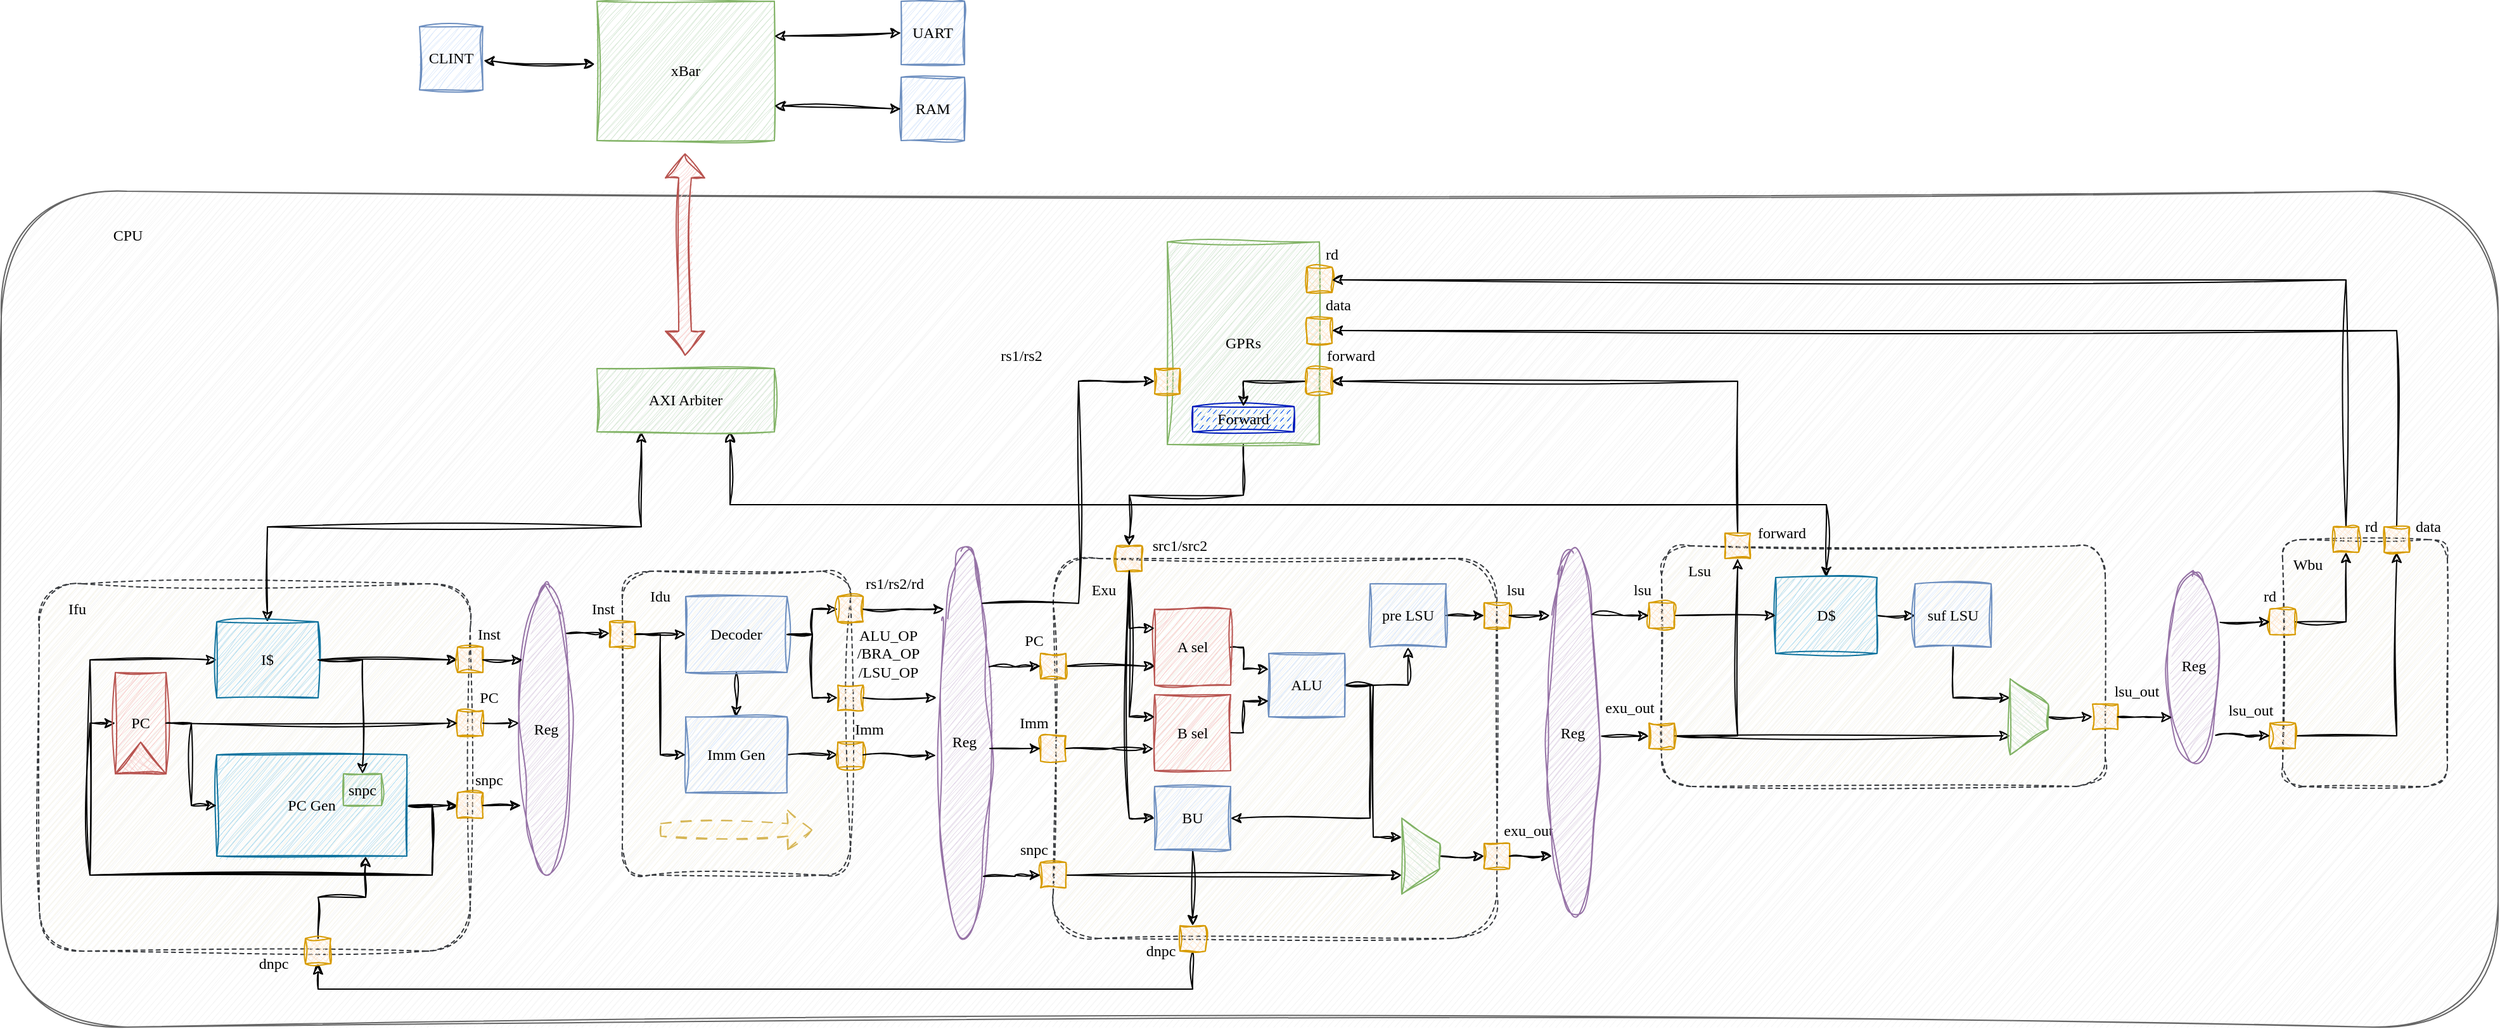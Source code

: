 <mxfile version="24.2.5" type="device">
  <diagram name="Page-1" id="rK8QbiMNKRTFdTchuybe">
    <mxGraphModel dx="1917" dy="1519" grid="1" gridSize="10" guides="1" tooltips="1" connect="1" arrows="1" fold="1" page="0" pageScale="1" pageWidth="3300" pageHeight="4681" math="0" shadow="0">
      <root>
        <mxCell id="0" />
        <mxCell id="1" parent="0" />
        <mxCell id="H6aLL0KiJfkArdERg_eH-175" value="" style="rounded=1;whiteSpace=wrap;html=1;sketch=1;hachureGap=4;jiggle=2;curveFitting=1;fillColor=#f5f5f5;fontColor=#333333;strokeColor=#666666;fontFamily=Comic Sans MS;" parent="1" vertex="1">
          <mxGeometry x="120" y="-60" width="1970" height="660" as="geometry" />
        </mxCell>
        <mxCell id="H6aLL0KiJfkArdERg_eH-71" value="" style="rounded=1;whiteSpace=wrap;html=1;sketch=1;hachureGap=4;jiggle=2;curveFitting=1;arcSize=12;fillColor=#f9f7ed;strokeColor=#36393d;dashed=1;fontFamily=Comic Sans MS;" parent="1" vertex="1">
          <mxGeometry x="950" y="230" width="350" height="300" as="geometry" />
        </mxCell>
        <mxCell id="H6aLL0KiJfkArdERg_eH-23" value="" style="rounded=1;whiteSpace=wrap;html=1;sketch=1;hachureGap=4;jiggle=2;curveFitting=1;arcSize=12;fillColor=#f9f7ed;strokeColor=#36393d;dashed=1;fontFamily=Comic Sans MS;" parent="1" vertex="1">
          <mxGeometry x="610" y="240" width="180" height="240" as="geometry" />
        </mxCell>
        <mxCell id="H6aLL0KiJfkArdERg_eH-6" value="" style="rounded=1;whiteSpace=wrap;html=1;sketch=1;hachureGap=4;jiggle=2;curveFitting=1;arcSize=12;fillColor=#f9f7ed;strokeColor=#36393d;dashed=1;fontFamily=Comic Sans MS;" parent="1" vertex="1">
          <mxGeometry x="150" y="250" width="340" height="290" as="geometry" />
        </mxCell>
        <mxCell id="H6aLL0KiJfkArdERg_eH-32" style="edgeStyle=orthogonalEdgeStyle;rounded=0;sketch=1;hachureGap=4;jiggle=2;curveFitting=1;orthogonalLoop=1;jettySize=auto;html=1;exitX=1;exitY=0.5;exitDx=0;exitDy=0;entryX=0;entryY=0.5;entryDx=0;entryDy=0;fontFamily=Comic Sans MS;" parent="1" source="H6aLL0KiJfkArdERg_eH-1" target="H6aLL0KiJfkArdERg_eH-30" edge="1">
          <mxGeometry relative="1" as="geometry" />
        </mxCell>
        <mxCell id="H6aLL0KiJfkArdERg_eH-33" style="edgeStyle=orthogonalEdgeStyle;rounded=0;sketch=1;hachureGap=4;jiggle=2;curveFitting=1;orthogonalLoop=1;jettySize=auto;html=1;exitX=1;exitY=0.5;exitDx=0;exitDy=0;entryX=0;entryY=0.5;entryDx=0;entryDy=0;fontFamily=Comic Sans MS;" parent="1" source="H6aLL0KiJfkArdERg_eH-1" target="H6aLL0KiJfkArdERg_eH-2" edge="1">
          <mxGeometry relative="1" as="geometry">
            <Array as="points">
              <mxPoint x="460" y="425" />
              <mxPoint x="460" y="480" />
              <mxPoint x="190" y="480" />
              <mxPoint x="190" y="360" />
            </Array>
          </mxGeometry>
        </mxCell>
        <mxCell id="21z7svGkfn5s8OX5ykdy-4" style="edgeStyle=orthogonalEdgeStyle;rounded=0;sketch=1;hachureGap=4;jiggle=2;curveFitting=1;orthogonalLoop=1;jettySize=auto;html=1;exitX=1;exitY=0.5;exitDx=0;exitDy=0;entryX=0;entryY=0.5;entryDx=0;entryDy=0;fontFamily=Comic Sans MS;" parent="1" source="H6aLL0KiJfkArdERg_eH-1" target="H6aLL0KiJfkArdERg_eH-5" edge="1">
          <mxGeometry relative="1" as="geometry">
            <Array as="points">
              <mxPoint x="460" y="425" />
              <mxPoint x="460" y="480" />
              <mxPoint x="190" y="480" />
              <mxPoint x="190" y="310" />
            </Array>
          </mxGeometry>
        </mxCell>
        <mxCell id="H6aLL0KiJfkArdERg_eH-1" value="PC Gen" style="rounded=0;whiteSpace=wrap;html=1;sketch=1;hachureGap=4;jiggle=2;curveFitting=1;fillColor=#b1ddf0;strokeColor=#10739e;fontFamily=Comic Sans MS;" parent="1" vertex="1">
          <mxGeometry x="290" y="385" width="150" height="80" as="geometry" />
        </mxCell>
        <mxCell id="H6aLL0KiJfkArdERg_eH-19" style="edgeStyle=orthogonalEdgeStyle;rounded=0;sketch=1;hachureGap=4;jiggle=2;curveFitting=1;orthogonalLoop=1;jettySize=auto;html=1;exitX=1;exitY=0.5;exitDx=0;exitDy=0;entryX=0;entryY=0.5;entryDx=0;entryDy=0;fontFamily=Comic Sans MS;" parent="1" source="H6aLL0KiJfkArdERg_eH-5" target="H6aLL0KiJfkArdERg_eH-14" edge="1">
          <mxGeometry relative="1" as="geometry" />
        </mxCell>
        <mxCell id="H6aLL0KiJfkArdERg_eH-177" style="edgeStyle=orthogonalEdgeStyle;rounded=0;sketch=1;hachureGap=4;jiggle=2;curveFitting=1;orthogonalLoop=1;jettySize=auto;html=1;exitX=0.5;exitY=0;exitDx=0;exitDy=0;entryX=0.25;entryY=1;entryDx=0;entryDy=0;startArrow=classic;startFill=1;fontFamily=Comic Sans MS;" parent="1" source="H6aLL0KiJfkArdERg_eH-5" target="H6aLL0KiJfkArdERg_eH-176" edge="1">
          <mxGeometry relative="1" as="geometry" />
        </mxCell>
        <mxCell id="H6aLL0KiJfkArdERg_eH-5" value="I$" style="rounded=0;whiteSpace=wrap;html=1;sketch=1;hachureGap=4;jiggle=2;curveFitting=1;fontFamily=Comic Sans MS;fillColor=#b1ddf0;strokeColor=#10739e;" parent="1" vertex="1">
          <mxGeometry x="290" y="280" width="80" height="60" as="geometry" />
        </mxCell>
        <mxCell id="H6aLL0KiJfkArdERg_eH-7" value="" style="group;fontFamily=Comic Sans MS;" parent="1" vertex="1" connectable="0">
          <mxGeometry x="210" y="320" width="40" height="80" as="geometry" />
        </mxCell>
        <mxCell id="H6aLL0KiJfkArdERg_eH-2" value="PC" style="rounded=0;whiteSpace=wrap;html=1;sketch=1;hachureGap=4;jiggle=2;curveFitting=1;fontFamily=Comic Sans MS;fillColor=#f8cecc;strokeColor=#b85450;" parent="H6aLL0KiJfkArdERg_eH-7" vertex="1">
          <mxGeometry width="40" height="80" as="geometry" />
        </mxCell>
        <mxCell id="H6aLL0KiJfkArdERg_eH-3" value="" style="triangle;whiteSpace=wrap;html=1;sketch=1;hachureGap=4;jiggle=2;curveFitting=1;rotation=-90;fillColor=#f8cecc;strokeColor=#b85450;fontFamily=Comic Sans MS;" parent="H6aLL0KiJfkArdERg_eH-7" vertex="1">
          <mxGeometry x="7.5" y="47.5" width="25" height="40" as="geometry" />
        </mxCell>
        <mxCell id="H6aLL0KiJfkArdERg_eH-12" value="Ifu" style="text;html=1;align=center;verticalAlign=middle;whiteSpace=wrap;rounded=0;fontFamily=Comic Sans MS;" parent="1" vertex="1">
          <mxGeometry x="160" y="260" width="40" height="20" as="geometry" />
        </mxCell>
        <mxCell id="H6aLL0KiJfkArdERg_eH-14" value="" style="whiteSpace=wrap;html=1;aspect=fixed;sketch=1;hachureGap=4;jiggle=2;curveFitting=1;fillColor=#ffe6cc;strokeColor=#d79b00;fillStyle=cross-hatch;fontFamily=Comic Sans MS;" parent="1" vertex="1">
          <mxGeometry x="480" y="300" width="20" height="20" as="geometry" />
        </mxCell>
        <mxCell id="H6aLL0KiJfkArdERg_eH-15" value="" style="whiteSpace=wrap;html=1;aspect=fixed;sketch=1;hachureGap=4;jiggle=2;curveFitting=1;fillColor=#ffe6cc;strokeColor=#d79b00;fillStyle=cross-hatch;fontFamily=Comic Sans MS;" parent="1" vertex="1">
          <mxGeometry x="480" y="350" width="20" height="20" as="geometry" />
        </mxCell>
        <mxCell id="H6aLL0KiJfkArdERg_eH-16" value="Inst" style="text;html=1;align=center;verticalAlign=middle;whiteSpace=wrap;rounded=0;fontFamily=Comic Sans MS;" parent="1" vertex="1">
          <mxGeometry x="490" y="280" width="30" height="20" as="geometry" />
        </mxCell>
        <mxCell id="H6aLL0KiJfkArdERg_eH-17" value="PC" style="text;html=1;align=center;verticalAlign=middle;whiteSpace=wrap;rounded=0;fontFamily=Comic Sans MS;" parent="1" vertex="1">
          <mxGeometry x="490" y="330" width="30" height="20" as="geometry" />
        </mxCell>
        <mxCell id="H6aLL0KiJfkArdERg_eH-20" value="Reg" style="ellipse;whiteSpace=wrap;html=1;sketch=1;hachureGap=4;jiggle=2;curveFitting=1;fillColor=#e1d5e7;strokeColor=#9673a6;fontFamily=Comic Sans MS;" parent="1" vertex="1">
          <mxGeometry x="530" y="250" width="40" height="230" as="geometry" />
        </mxCell>
        <mxCell id="H6aLL0KiJfkArdERg_eH-49" style="edgeStyle=orthogonalEdgeStyle;rounded=0;sketch=1;hachureGap=4;jiggle=2;curveFitting=1;orthogonalLoop=1;jettySize=auto;html=1;exitX=0.5;exitY=1;exitDx=0;exitDy=0;entryX=0.5;entryY=0;entryDx=0;entryDy=0;fontFamily=Comic Sans MS;" parent="1" source="H6aLL0KiJfkArdERg_eH-21" target="H6aLL0KiJfkArdERg_eH-22" edge="1">
          <mxGeometry relative="1" as="geometry" />
        </mxCell>
        <mxCell id="H6aLL0KiJfkArdERg_eH-62" style="edgeStyle=orthogonalEdgeStyle;rounded=0;sketch=1;hachureGap=4;jiggle=2;curveFitting=1;orthogonalLoop=1;jettySize=auto;html=1;exitX=1;exitY=0.5;exitDx=0;exitDy=0;entryX=0;entryY=0.5;entryDx=0;entryDy=0;fontFamily=Comic Sans MS;" parent="1" source="H6aLL0KiJfkArdERg_eH-21" target="H6aLL0KiJfkArdERg_eH-50" edge="1">
          <mxGeometry relative="1" as="geometry" />
        </mxCell>
        <mxCell id="H6aLL0KiJfkArdERg_eH-21" value="Decoder" style="rounded=0;whiteSpace=wrap;html=1;sketch=1;hachureGap=4;jiggle=2;curveFitting=1;fontFamily=Comic Sans MS;fillColor=#dae8fc;strokeColor=#6c8ebf;" parent="1" vertex="1">
          <mxGeometry x="660" y="260" width="80" height="60" as="geometry" />
        </mxCell>
        <mxCell id="H6aLL0KiJfkArdERg_eH-64" style="edgeStyle=orthogonalEdgeStyle;rounded=0;sketch=1;hachureGap=4;jiggle=2;curveFitting=1;orthogonalLoop=1;jettySize=auto;html=1;exitX=1;exitY=0.5;exitDx=0;exitDy=0;entryX=0;entryY=0.5;entryDx=0;entryDy=0;fontFamily=Comic Sans MS;" parent="1" source="H6aLL0KiJfkArdERg_eH-22" target="H6aLL0KiJfkArdERg_eH-56" edge="1">
          <mxGeometry relative="1" as="geometry" />
        </mxCell>
        <mxCell id="H6aLL0KiJfkArdERg_eH-22" value="Imm Gen" style="rounded=0;whiteSpace=wrap;html=1;sketch=1;hachureGap=4;jiggle=2;curveFitting=1;fontFamily=Comic Sans MS;fillColor=#dae8fc;strokeColor=#6c8ebf;" parent="1" vertex="1">
          <mxGeometry x="660" y="355" width="80" height="60" as="geometry" />
        </mxCell>
        <mxCell id="H6aLL0KiJfkArdERg_eH-26" value="snpc" style="rounded=0;whiteSpace=wrap;html=1;sketch=1;hachureGap=4;jiggle=2;curveFitting=1;fontFamily=Comic Sans MS;fillColor=#d5e8d4;strokeColor=#82b366;" parent="1" vertex="1">
          <mxGeometry x="390" y="400" width="30" height="25" as="geometry" />
        </mxCell>
        <mxCell id="H6aLL0KiJfkArdERg_eH-28" value="" style="endArrow=classic;html=1;rounded=0;sketch=1;hachureGap=4;jiggle=2;curveFitting=1;exitX=1;exitY=0.5;exitDx=0;exitDy=0;entryX=0;entryY=0.5;entryDx=0;entryDy=0;fontFamily=Comic Sans MS;" parent="1" source="H6aLL0KiJfkArdERg_eH-2" target="H6aLL0KiJfkArdERg_eH-1" edge="1">
          <mxGeometry width="50" height="50" relative="1" as="geometry">
            <mxPoint x="230" y="430" as="sourcePoint" />
            <mxPoint x="280" y="380" as="targetPoint" />
            <Array as="points">
              <mxPoint x="270" y="360" />
              <mxPoint x="270" y="425" />
            </Array>
          </mxGeometry>
        </mxCell>
        <mxCell id="H6aLL0KiJfkArdERg_eH-29" value="" style="endArrow=classic;html=1;rounded=0;sketch=1;hachureGap=4;jiggle=2;curveFitting=1;exitX=1;exitY=0.5;exitDx=0;exitDy=0;entryX=0.5;entryY=0;entryDx=0;entryDy=0;fontFamily=Comic Sans MS;" parent="1" source="H6aLL0KiJfkArdERg_eH-5" target="H6aLL0KiJfkArdERg_eH-26" edge="1">
          <mxGeometry width="50" height="50" relative="1" as="geometry">
            <mxPoint x="380" y="380" as="sourcePoint" />
            <mxPoint x="430" y="330" as="targetPoint" />
            <Array as="points">
              <mxPoint x="405" y="310" />
            </Array>
          </mxGeometry>
        </mxCell>
        <mxCell id="H6aLL0KiJfkArdERg_eH-30" value="" style="whiteSpace=wrap;html=1;aspect=fixed;sketch=1;hachureGap=4;jiggle=2;curveFitting=1;fillColor=#ffe6cc;strokeColor=#d79b00;fillStyle=cross-hatch;fontFamily=Comic Sans MS;" parent="1" vertex="1">
          <mxGeometry x="480" y="415" width="20" height="20" as="geometry" />
        </mxCell>
        <mxCell id="H6aLL0KiJfkArdERg_eH-31" value="snpc" style="text;html=1;align=center;verticalAlign=middle;whiteSpace=wrap;rounded=0;fontFamily=Comic Sans MS;" parent="1" vertex="1">
          <mxGeometry x="490" y="395" width="30" height="20" as="geometry" />
        </mxCell>
        <mxCell id="H6aLL0KiJfkArdERg_eH-47" style="edgeStyle=orthogonalEdgeStyle;rounded=0;sketch=1;hachureGap=4;jiggle=2;curveFitting=1;orthogonalLoop=1;jettySize=auto;html=1;exitX=1;exitY=0.5;exitDx=0;exitDy=0;entryX=0;entryY=0.5;entryDx=0;entryDy=0;fontFamily=Comic Sans MS;" parent="1" source="H6aLL0KiJfkArdERg_eH-38" target="H6aLL0KiJfkArdERg_eH-21" edge="1">
          <mxGeometry relative="1" as="geometry" />
        </mxCell>
        <mxCell id="H6aLL0KiJfkArdERg_eH-38" value="" style="whiteSpace=wrap;html=1;aspect=fixed;sketch=1;hachureGap=4;jiggle=2;curveFitting=1;fillColor=#ffe6cc;strokeColor=#d79b00;fillStyle=cross-hatch;fontFamily=Comic Sans MS;" parent="1" vertex="1">
          <mxGeometry x="600" y="280" width="20" height="20" as="geometry" />
        </mxCell>
        <mxCell id="H6aLL0KiJfkArdERg_eH-39" value="Inst" style="text;html=1;align=center;verticalAlign=middle;whiteSpace=wrap;rounded=0;fontFamily=Comic Sans MS;" parent="1" vertex="1">
          <mxGeometry x="580" y="260" width="30" height="20" as="geometry" />
        </mxCell>
        <mxCell id="H6aLL0KiJfkArdERg_eH-46" value="Idu" style="text;html=1;align=center;verticalAlign=middle;whiteSpace=wrap;rounded=0;fontFamily=Comic Sans MS;" parent="1" vertex="1">
          <mxGeometry x="620" y="250" width="40" height="20" as="geometry" />
        </mxCell>
        <mxCell id="H6aLL0KiJfkArdERg_eH-48" value="" style="endArrow=classic;html=1;rounded=0;sketch=1;hachureGap=4;jiggle=2;curveFitting=1;exitX=1;exitY=0.5;exitDx=0;exitDy=0;entryX=0;entryY=0.5;entryDx=0;entryDy=0;fontFamily=Comic Sans MS;" parent="1" source="H6aLL0KiJfkArdERg_eH-38" target="H6aLL0KiJfkArdERg_eH-22" edge="1">
          <mxGeometry width="50" height="50" relative="1" as="geometry">
            <mxPoint x="650" y="380" as="sourcePoint" />
            <mxPoint x="700" y="330" as="targetPoint" />
            <Array as="points">
              <mxPoint x="640" y="290" />
              <mxPoint x="640" y="385" />
            </Array>
          </mxGeometry>
        </mxCell>
        <mxCell id="H6aLL0KiJfkArdERg_eH-50" value="" style="whiteSpace=wrap;html=1;aspect=fixed;sketch=1;hachureGap=4;jiggle=2;curveFitting=1;fillColor=#ffe6cc;strokeColor=#d79b00;fillStyle=cross-hatch;fontFamily=Comic Sans MS;" parent="1" vertex="1">
          <mxGeometry x="780" y="260" width="20" height="20" as="geometry" />
        </mxCell>
        <mxCell id="H6aLL0KiJfkArdERg_eH-51" value="rs1/rs2/rd" style="text;html=1;align=center;verticalAlign=middle;whiteSpace=wrap;rounded=0;fontFamily=Comic Sans MS;" parent="1" vertex="1">
          <mxGeometry x="790" y="240" width="70" height="20" as="geometry" />
        </mxCell>
        <mxCell id="H6aLL0KiJfkArdERg_eH-52" value="" style="whiteSpace=wrap;html=1;aspect=fixed;sketch=1;hachureGap=4;jiggle=2;curveFitting=1;fillColor=#ffe6cc;strokeColor=#d79b00;fillStyle=cross-hatch;fontFamily=Comic Sans MS;" parent="1" vertex="1">
          <mxGeometry x="780" y="330" width="20" height="20" as="geometry" />
        </mxCell>
        <mxCell id="H6aLL0KiJfkArdERg_eH-53" value="ALU_OP&lt;br&gt;/BRA_OP&lt;br&gt;/LSU_OP" style="text;html=1;align=center;verticalAlign=middle;whiteSpace=wrap;rounded=0;fontFamily=Comic Sans MS;" parent="1" vertex="1">
          <mxGeometry x="790" y="280" width="60" height="50" as="geometry" />
        </mxCell>
        <mxCell id="H6aLL0KiJfkArdERg_eH-56" value="" style="whiteSpace=wrap;html=1;aspect=fixed;sketch=1;hachureGap=4;jiggle=2;curveFitting=1;fillColor=#ffe6cc;strokeColor=#d79b00;fillStyle=cross-hatch;fontFamily=Comic Sans MS;" parent="1" vertex="1">
          <mxGeometry x="780" y="375" width="20" height="20" as="geometry" />
        </mxCell>
        <mxCell id="H6aLL0KiJfkArdERg_eH-57" value="Imm" style="text;html=1;align=center;verticalAlign=middle;whiteSpace=wrap;rounded=0;fontFamily=Comic Sans MS;" parent="1" vertex="1">
          <mxGeometry x="790" y="355" width="30" height="20" as="geometry" />
        </mxCell>
        <mxCell id="H6aLL0KiJfkArdERg_eH-63" value="" style="endArrow=classic;html=1;rounded=0;sketch=1;hachureGap=4;jiggle=2;curveFitting=1;exitX=1;exitY=0.5;exitDx=0;exitDy=0;entryX=0;entryY=0.5;entryDx=0;entryDy=0;fontFamily=Comic Sans MS;" parent="1" source="H6aLL0KiJfkArdERg_eH-21" target="H6aLL0KiJfkArdERg_eH-52" edge="1">
          <mxGeometry width="50" height="50" relative="1" as="geometry">
            <mxPoint x="800" y="400" as="sourcePoint" />
            <mxPoint x="850" y="350" as="targetPoint" />
            <Array as="points">
              <mxPoint x="760" y="290" />
              <mxPoint x="760" y="340" />
            </Array>
          </mxGeometry>
        </mxCell>
        <mxCell id="H6aLL0KiJfkArdERg_eH-67" value="Reg" style="ellipse;whiteSpace=wrap;html=1;sketch=1;hachureGap=4;jiggle=2;curveFitting=1;fillColor=#e1d5e7;strokeColor=#9673a6;fontFamily=Comic Sans MS;" parent="1" vertex="1">
          <mxGeometry x="860" y="220" width="40" height="310" as="geometry" />
        </mxCell>
        <mxCell id="H6aLL0KiJfkArdERg_eH-97" style="edgeStyle=orthogonalEdgeStyle;rounded=0;sketch=1;hachureGap=4;jiggle=2;curveFitting=1;orthogonalLoop=1;jettySize=auto;html=1;exitX=0.5;exitY=1;exitDx=0;exitDy=0;entryX=0.5;entryY=0;entryDx=0;entryDy=0;fontFamily=Comic Sans MS;" parent="1" source="H6aLL0KiJfkArdERg_eH-68" target="H6aLL0KiJfkArdERg_eH-79" edge="1">
          <mxGeometry relative="1" as="geometry" />
        </mxCell>
        <mxCell id="H6aLL0KiJfkArdERg_eH-68" value="GPRs" style="rounded=0;whiteSpace=wrap;html=1;sketch=1;hachureGap=4;jiggle=2;curveFitting=1;fillColor=#d5e8d4;strokeColor=#82b366;fontFamily=Comic Sans MS;" parent="1" vertex="1">
          <mxGeometry x="1040" y="-20" width="120" height="160" as="geometry" />
        </mxCell>
        <mxCell id="H6aLL0KiJfkArdERg_eH-70" value="Forward" style="rounded=0;whiteSpace=wrap;html=1;sketch=1;hachureGap=4;jiggle=2;curveFitting=1;fillColor=#0050ef;strokeColor=#001DBC;fillStyle=dashed;fontColor=#000000;fontFamily=Comic Sans MS;" parent="1" vertex="1">
          <mxGeometry x="1060" y="110" width="80" height="20" as="geometry" />
        </mxCell>
        <mxCell id="H6aLL0KiJfkArdERg_eH-122" style="edgeStyle=orthogonalEdgeStyle;rounded=0;sketch=1;hachureGap=4;jiggle=2;curveFitting=1;orthogonalLoop=1;jettySize=auto;html=1;exitX=1;exitY=0.5;exitDx=0;exitDy=0;entryX=0;entryY=0.5;entryDx=0;entryDy=0;fontFamily=Comic Sans MS;" parent="1" source="H6aLL0KiJfkArdERg_eH-72" target="H6aLL0KiJfkArdERg_eH-120" edge="1">
          <mxGeometry relative="1" as="geometry" />
        </mxCell>
        <mxCell id="H6aLL0KiJfkArdERg_eH-72" value="pre LSU" style="rounded=0;whiteSpace=wrap;html=1;sketch=1;hachureGap=4;jiggle=2;curveFitting=1;fillColor=#dae8fc;strokeColor=#6c8ebf;fontFamily=Comic Sans MS;" parent="1" vertex="1">
          <mxGeometry x="1200" y="250" width="60" height="50" as="geometry" />
        </mxCell>
        <mxCell id="H6aLL0KiJfkArdERg_eH-99" style="edgeStyle=orthogonalEdgeStyle;rounded=0;sketch=1;hachureGap=4;jiggle=2;curveFitting=1;orthogonalLoop=1;jettySize=auto;html=1;exitX=1;exitY=0.5;exitDx=0;exitDy=0;entryX=0.5;entryY=1;entryDx=0;entryDy=0;fontFamily=Comic Sans MS;" parent="1" source="H6aLL0KiJfkArdERg_eH-73" target="H6aLL0KiJfkArdERg_eH-72" edge="1">
          <mxGeometry relative="1" as="geometry" />
        </mxCell>
        <mxCell id="H6aLL0KiJfkArdERg_eH-116" style="edgeStyle=orthogonalEdgeStyle;rounded=0;sketch=1;hachureGap=4;jiggle=2;curveFitting=1;orthogonalLoop=1;jettySize=auto;html=1;exitX=1;exitY=0.5;exitDx=0;exitDy=0;entryX=0.25;entryY=1;entryDx=0;entryDy=0;fontFamily=Comic Sans MS;" parent="1" source="H6aLL0KiJfkArdERg_eH-73" target="H6aLL0KiJfkArdERg_eH-115" edge="1">
          <mxGeometry relative="1" as="geometry" />
        </mxCell>
        <mxCell id="H6aLL0KiJfkArdERg_eH-118" style="edgeStyle=orthogonalEdgeStyle;rounded=0;sketch=1;hachureGap=4;jiggle=2;curveFitting=1;orthogonalLoop=1;jettySize=auto;html=1;exitX=1;exitY=0.5;exitDx=0;exitDy=0;entryX=1;entryY=0.5;entryDx=0;entryDy=0;fontFamily=Comic Sans MS;" parent="1" source="H6aLL0KiJfkArdERg_eH-73" target="H6aLL0KiJfkArdERg_eH-74" edge="1">
          <mxGeometry relative="1" as="geometry" />
        </mxCell>
        <mxCell id="H6aLL0KiJfkArdERg_eH-73" value="ALU" style="rounded=0;whiteSpace=wrap;html=1;sketch=1;hachureGap=4;jiggle=2;curveFitting=1;fillColor=#dae8fc;strokeColor=#6c8ebf;fontFamily=Comic Sans MS;" parent="1" vertex="1">
          <mxGeometry x="1120" y="305" width="60" height="50" as="geometry" />
        </mxCell>
        <mxCell id="H6aLL0KiJfkArdERg_eH-108" style="edgeStyle=orthogonalEdgeStyle;rounded=0;sketch=1;hachureGap=4;jiggle=2;curveFitting=1;orthogonalLoop=1;jettySize=auto;html=1;exitX=0.5;exitY=1;exitDx=0;exitDy=0;entryX=0.5;entryY=0;entryDx=0;entryDy=0;fontFamily=Comic Sans MS;" parent="1" source="H6aLL0KiJfkArdERg_eH-74" target="H6aLL0KiJfkArdERg_eH-107" edge="1">
          <mxGeometry relative="1" as="geometry" />
        </mxCell>
        <mxCell id="H6aLL0KiJfkArdERg_eH-74" value="BU" style="rounded=0;whiteSpace=wrap;html=1;sketch=1;hachureGap=4;jiggle=2;curveFitting=1;fillColor=#dae8fc;strokeColor=#6c8ebf;fontFamily=Comic Sans MS;" parent="1" vertex="1">
          <mxGeometry x="1030" y="410" width="60" height="50" as="geometry" />
        </mxCell>
        <mxCell id="H6aLL0KiJfkArdERg_eH-112" style="edgeStyle=orthogonalEdgeStyle;rounded=0;sketch=1;hachureGap=4;jiggle=2;curveFitting=1;orthogonalLoop=1;jettySize=auto;html=1;exitX=1;exitY=0.5;exitDx=0;exitDy=0;entryX=0;entryY=0.25;entryDx=0;entryDy=0;fontFamily=Comic Sans MS;" parent="1" source="H6aLL0KiJfkArdERg_eH-75" target="H6aLL0KiJfkArdERg_eH-73" edge="1">
          <mxGeometry relative="1" as="geometry">
            <Array as="points">
              <mxPoint x="1100" y="300" />
              <mxPoint x="1100" y="317" />
            </Array>
          </mxGeometry>
        </mxCell>
        <mxCell id="H6aLL0KiJfkArdERg_eH-75" value="A sel" style="rounded=0;whiteSpace=wrap;html=1;sketch=1;hachureGap=4;jiggle=2;curveFitting=1;fillColor=#f8cecc;strokeColor=#b85450;fontFamily=Comic Sans MS;" parent="1" vertex="1">
          <mxGeometry x="1030" y="270" width="60" height="60" as="geometry" />
        </mxCell>
        <mxCell id="H6aLL0KiJfkArdERg_eH-114" style="edgeStyle=orthogonalEdgeStyle;rounded=0;sketch=1;hachureGap=4;jiggle=2;curveFitting=1;orthogonalLoop=1;jettySize=auto;html=1;exitX=1;exitY=0.5;exitDx=0;exitDy=0;entryX=0;entryY=0.75;entryDx=0;entryDy=0;fontFamily=Comic Sans MS;" parent="1" source="H6aLL0KiJfkArdERg_eH-76" target="H6aLL0KiJfkArdERg_eH-73" edge="1">
          <mxGeometry relative="1" as="geometry">
            <Array as="points">
              <mxPoint x="1100" y="367" />
              <mxPoint x="1100" y="343" />
            </Array>
          </mxGeometry>
        </mxCell>
        <mxCell id="H6aLL0KiJfkArdERg_eH-76" value="B sel" style="rounded=0;whiteSpace=wrap;html=1;sketch=1;hachureGap=4;jiggle=2;curveFitting=1;fillColor=#f8cecc;strokeColor=#b85450;fontFamily=Comic Sans MS;" parent="1" vertex="1">
          <mxGeometry x="1030" y="337.5" width="60" height="60" as="geometry" />
        </mxCell>
        <mxCell id="H6aLL0KiJfkArdERg_eH-100" style="edgeStyle=orthogonalEdgeStyle;rounded=0;sketch=1;hachureGap=4;jiggle=2;curveFitting=1;orthogonalLoop=1;jettySize=auto;html=1;exitX=0.5;exitY=1;exitDx=0;exitDy=0;entryX=0;entryY=0.25;entryDx=0;entryDy=0;fontFamily=Comic Sans MS;" parent="1" source="H6aLL0KiJfkArdERg_eH-79" target="H6aLL0KiJfkArdERg_eH-75" edge="1">
          <mxGeometry relative="1" as="geometry" />
        </mxCell>
        <mxCell id="H6aLL0KiJfkArdERg_eH-79" value="" style="whiteSpace=wrap;html=1;aspect=fixed;sketch=1;hachureGap=4;jiggle=2;curveFitting=1;fillColor=#ffe6cc;strokeColor=#d79b00;fillStyle=cross-hatch;fontFamily=Comic Sans MS;" parent="1" vertex="1">
          <mxGeometry x="1000" y="220" width="20" height="20" as="geometry" />
        </mxCell>
        <mxCell id="H6aLL0KiJfkArdERg_eH-202" style="edgeStyle=orthogonalEdgeStyle;rounded=0;sketch=1;hachureGap=4;jiggle=2;curveFitting=1;orthogonalLoop=1;jettySize=auto;html=1;exitX=1;exitY=0;exitDx=0;exitDy=0;entryX=0;entryY=0.5;entryDx=0;entryDy=0;fontFamily=Comic Sans MS;" parent="1" source="H6aLL0KiJfkArdERg_eH-67" target="H6aLL0KiJfkArdERg_eH-81" edge="1">
          <mxGeometry relative="1" as="geometry">
            <Array as="points">
              <mxPoint x="970" y="265" />
            </Array>
          </mxGeometry>
        </mxCell>
        <mxCell id="H6aLL0KiJfkArdERg_eH-81" value="" style="whiteSpace=wrap;html=1;aspect=fixed;sketch=1;hachureGap=4;jiggle=2;curveFitting=1;fillColor=#ffe6cc;strokeColor=#d79b00;fillStyle=cross-hatch;fontFamily=Comic Sans MS;" parent="1" vertex="1">
          <mxGeometry x="1030" y="80" width="20" height="20" as="geometry" />
        </mxCell>
        <mxCell id="H6aLL0KiJfkArdERg_eH-82" value="rs1/rs2" style="text;html=1;align=center;verticalAlign=middle;whiteSpace=wrap;rounded=0;fontFamily=Comic Sans MS;" parent="1" vertex="1">
          <mxGeometry x="900" y="60" width="50" height="20" as="geometry" />
        </mxCell>
        <mxCell id="H6aLL0KiJfkArdERg_eH-102" style="edgeStyle=orthogonalEdgeStyle;rounded=0;sketch=1;hachureGap=4;jiggle=2;curveFitting=1;orthogonalLoop=1;jettySize=auto;html=1;exitX=1;exitY=0.5;exitDx=0;exitDy=0;entryX=0;entryY=0.75;entryDx=0;entryDy=0;fontFamily=Comic Sans MS;" parent="1" source="H6aLL0KiJfkArdERg_eH-83" target="H6aLL0KiJfkArdERg_eH-75" edge="1">
          <mxGeometry relative="1" as="geometry" />
        </mxCell>
        <mxCell id="H6aLL0KiJfkArdERg_eH-83" value="" style="whiteSpace=wrap;html=1;aspect=fixed;sketch=1;hachureGap=4;jiggle=2;curveFitting=1;fillColor=#ffe6cc;strokeColor=#d79b00;fillStyle=cross-hatch;fontFamily=Comic Sans MS;" parent="1" vertex="1">
          <mxGeometry x="940" y="305" width="20" height="20" as="geometry" />
        </mxCell>
        <mxCell id="H6aLL0KiJfkArdERg_eH-84" value="" style="whiteSpace=wrap;html=1;aspect=fixed;sketch=1;hachureGap=4;jiggle=2;curveFitting=1;fillColor=#ffe6cc;strokeColor=#d79b00;fillStyle=cross-hatch;fontFamily=Comic Sans MS;" parent="1" vertex="1">
          <mxGeometry x="940" y="370" width="20" height="20" as="geometry" />
        </mxCell>
        <mxCell id="H6aLL0KiJfkArdERg_eH-86" value="src1/src2" style="text;html=1;align=center;verticalAlign=middle;whiteSpace=wrap;rounded=0;fontFamily=Comic Sans MS;" parent="1" vertex="1">
          <mxGeometry x="1020" y="210" width="60" height="20" as="geometry" />
        </mxCell>
        <mxCell id="H6aLL0KiJfkArdERg_eH-87" value="PC" style="text;html=1;align=center;verticalAlign=middle;whiteSpace=wrap;rounded=0;fontFamily=Comic Sans MS;" parent="1" vertex="1">
          <mxGeometry x="920" y="285" width="30" height="20" as="geometry" />
        </mxCell>
        <mxCell id="H6aLL0KiJfkArdERg_eH-88" value="Imm" style="text;html=1;align=center;verticalAlign=middle;whiteSpace=wrap;rounded=0;fontFamily=Comic Sans MS;" parent="1" vertex="1">
          <mxGeometry x="920" y="350" width="30" height="20" as="geometry" />
        </mxCell>
        <mxCell id="H6aLL0KiJfkArdERg_eH-90" value="" style="whiteSpace=wrap;html=1;aspect=fixed;sketch=1;hachureGap=4;jiggle=2;curveFitting=1;fillColor=#ffe6cc;strokeColor=#d79b00;fillStyle=cross-hatch;fontFamily=Comic Sans MS;" parent="1" vertex="1">
          <mxGeometry x="1150" width="20" height="20" as="geometry" />
        </mxCell>
        <mxCell id="H6aLL0KiJfkArdERg_eH-91" value="rd" style="text;html=1;align=center;verticalAlign=middle;whiteSpace=wrap;rounded=0;fontFamily=Comic Sans MS;" parent="1" vertex="1">
          <mxGeometry x="1160" y="-20" width="20" height="20" as="geometry" />
        </mxCell>
        <mxCell id="H6aLL0KiJfkArdERg_eH-92" value="" style="whiteSpace=wrap;html=1;aspect=fixed;sketch=1;hachureGap=4;jiggle=2;curveFitting=1;fillColor=#ffe6cc;strokeColor=#d79b00;fillStyle=cross-hatch;fontFamily=Comic Sans MS;" parent="1" vertex="1">
          <mxGeometry x="1150" y="40" width="20" height="20" as="geometry" />
        </mxCell>
        <mxCell id="H6aLL0KiJfkArdERg_eH-93" value="data" style="text;html=1;align=center;verticalAlign=middle;whiteSpace=wrap;rounded=0;fontFamily=Comic Sans MS;" parent="1" vertex="1">
          <mxGeometry x="1160" y="20" width="30" height="20" as="geometry" />
        </mxCell>
        <mxCell id="H6aLL0KiJfkArdERg_eH-96" style="edgeStyle=orthogonalEdgeStyle;rounded=0;sketch=1;hachureGap=4;jiggle=2;curveFitting=1;orthogonalLoop=1;jettySize=auto;html=1;exitX=0;exitY=0.5;exitDx=0;exitDy=0;entryX=0.5;entryY=0;entryDx=0;entryDy=0;fontFamily=Comic Sans MS;" parent="1" source="H6aLL0KiJfkArdERg_eH-94" target="H6aLL0KiJfkArdERg_eH-70" edge="1">
          <mxGeometry relative="1" as="geometry" />
        </mxCell>
        <mxCell id="H6aLL0KiJfkArdERg_eH-94" value="" style="whiteSpace=wrap;html=1;aspect=fixed;sketch=1;hachureGap=4;jiggle=2;curveFitting=1;fillColor=#ffe6cc;strokeColor=#d79b00;fillStyle=cross-hatch;fontFamily=Comic Sans MS;" parent="1" vertex="1">
          <mxGeometry x="1150" y="80" width="20" height="20" as="geometry" />
        </mxCell>
        <mxCell id="H6aLL0KiJfkArdERg_eH-95" value="forward" style="text;html=1;align=center;verticalAlign=middle;whiteSpace=wrap;rounded=0;fontFamily=Comic Sans MS;" parent="1" vertex="1">
          <mxGeometry x="1160" y="60" width="50" height="20" as="geometry" />
        </mxCell>
        <mxCell id="H6aLL0KiJfkArdERg_eH-98" value="" style="shape=flexArrow;endArrow=classic;html=1;rounded=0;sketch=1;hachureGap=4;jiggle=2;curveFitting=1;dashed=1;dashPattern=8 8;fillColor=#fff2cc;strokeColor=#d6b656;fontFamily=Comic Sans MS;" parent="1" edge="1">
          <mxGeometry width="50" height="50" relative="1" as="geometry">
            <mxPoint x="640" y="444.31" as="sourcePoint" />
            <mxPoint x="760" y="444.31" as="targetPoint" />
          </mxGeometry>
        </mxCell>
        <mxCell id="H6aLL0KiJfkArdERg_eH-101" value="" style="endArrow=classic;html=1;rounded=0;sketch=1;hachureGap=4;jiggle=2;curveFitting=1;exitX=0.5;exitY=1;exitDx=0;exitDy=0;entryX=0;entryY=0.292;entryDx=0;entryDy=0;entryPerimeter=0;fontFamily=Comic Sans MS;" parent="1" source="H6aLL0KiJfkArdERg_eH-79" target="H6aLL0KiJfkArdERg_eH-76" edge="1">
          <mxGeometry width="50" height="50" relative="1" as="geometry">
            <mxPoint x="910" y="520" as="sourcePoint" />
            <mxPoint x="960" y="470" as="targetPoint" />
            <Array as="points">
              <mxPoint x="1010" y="355" />
            </Array>
          </mxGeometry>
        </mxCell>
        <mxCell id="H6aLL0KiJfkArdERg_eH-105" style="edgeStyle=orthogonalEdgeStyle;rounded=0;sketch=1;hachureGap=4;jiggle=2;curveFitting=1;orthogonalLoop=1;jettySize=auto;html=1;exitX=1;exitY=0.5;exitDx=0;exitDy=0;entryX=-0.013;entryY=0.71;entryDx=0;entryDy=0;entryPerimeter=0;fontFamily=Comic Sans MS;" parent="1" source="H6aLL0KiJfkArdERg_eH-84" target="H6aLL0KiJfkArdERg_eH-76" edge="1">
          <mxGeometry relative="1" as="geometry" />
        </mxCell>
        <mxCell id="H6aLL0KiJfkArdERg_eH-106" value="" style="endArrow=classic;html=1;rounded=0;sketch=1;hachureGap=4;jiggle=2;curveFitting=1;exitX=0.5;exitY=1;exitDx=0;exitDy=0;entryX=0;entryY=0.5;entryDx=0;entryDy=0;fontFamily=Comic Sans MS;" parent="1" source="H6aLL0KiJfkArdERg_eH-79" target="H6aLL0KiJfkArdERg_eH-74" edge="1">
          <mxGeometry width="50" height="50" relative="1" as="geometry">
            <mxPoint x="1050" y="310" as="sourcePoint" />
            <mxPoint x="1100" y="260" as="targetPoint" />
            <Array as="points">
              <mxPoint x="1010" y="435" />
            </Array>
          </mxGeometry>
        </mxCell>
        <mxCell id="H6aLL0KiJfkArdERg_eH-174" style="edgeStyle=orthogonalEdgeStyle;rounded=0;sketch=1;hachureGap=4;jiggle=2;curveFitting=1;orthogonalLoop=1;jettySize=auto;html=1;exitX=0.5;exitY=1;exitDx=0;exitDy=0;entryX=0.5;entryY=1;entryDx=0;entryDy=0;fontFamily=Comic Sans MS;" parent="1" source="H6aLL0KiJfkArdERg_eH-107" target="H6aLL0KiJfkArdERg_eH-171" edge="1">
          <mxGeometry relative="1" as="geometry" />
        </mxCell>
        <mxCell id="H6aLL0KiJfkArdERg_eH-107" value="" style="whiteSpace=wrap;html=1;aspect=fixed;sketch=1;hachureGap=4;jiggle=2;curveFitting=1;fillColor=#ffe6cc;strokeColor=#d79b00;fillStyle=cross-hatch;fontFamily=Comic Sans MS;" parent="1" vertex="1">
          <mxGeometry x="1050" y="520" width="20" height="20" as="geometry" />
        </mxCell>
        <mxCell id="H6aLL0KiJfkArdERg_eH-109" value="dnpc" style="text;html=1;align=center;verticalAlign=middle;whiteSpace=wrap;rounded=0;fontFamily=Comic Sans MS;" parent="1" vertex="1">
          <mxGeometry x="1020" y="530" width="30" height="20" as="geometry" />
        </mxCell>
        <mxCell id="H6aLL0KiJfkArdERg_eH-117" style="edgeStyle=orthogonalEdgeStyle;rounded=0;sketch=1;hachureGap=4;jiggle=2;curveFitting=1;orthogonalLoop=1;jettySize=auto;html=1;exitX=1;exitY=0.5;exitDx=0;exitDy=0;entryX=0.75;entryY=1;entryDx=0;entryDy=0;fontFamily=Comic Sans MS;" parent="1" source="H6aLL0KiJfkArdERg_eH-110" target="H6aLL0KiJfkArdERg_eH-115" edge="1">
          <mxGeometry relative="1" as="geometry" />
        </mxCell>
        <mxCell id="H6aLL0KiJfkArdERg_eH-110" value="" style="whiteSpace=wrap;html=1;aspect=fixed;sketch=1;hachureGap=4;jiggle=2;curveFitting=1;fillColor=#ffe6cc;strokeColor=#d79b00;fillStyle=cross-hatch;fontFamily=Comic Sans MS;" parent="1" vertex="1">
          <mxGeometry x="940" y="470" width="20" height="20" as="geometry" />
        </mxCell>
        <mxCell id="H6aLL0KiJfkArdERg_eH-111" value="snpc" style="text;html=1;align=center;verticalAlign=middle;whiteSpace=wrap;rounded=0;fontFamily=Comic Sans MS;" parent="1" vertex="1">
          <mxGeometry x="920" y="450" width="30" height="20" as="geometry" />
        </mxCell>
        <mxCell id="H6aLL0KiJfkArdERg_eH-125" style="edgeStyle=orthogonalEdgeStyle;rounded=0;sketch=1;hachureGap=4;jiggle=2;curveFitting=1;orthogonalLoop=1;jettySize=auto;html=1;exitX=0.5;exitY=0;exitDx=0;exitDy=0;entryX=0;entryY=0.5;entryDx=0;entryDy=0;fontFamily=Comic Sans MS;" parent="1" source="H6aLL0KiJfkArdERg_eH-115" target="H6aLL0KiJfkArdERg_eH-123" edge="1">
          <mxGeometry relative="1" as="geometry" />
        </mxCell>
        <mxCell id="H6aLL0KiJfkArdERg_eH-115" value="" style="shape=trapezoid;perimeter=trapezoidPerimeter;whiteSpace=wrap;html=1;fixedSize=1;sketch=1;hachureGap=4;jiggle=2;curveFitting=1;rotation=90;fillColor=#d5e8d4;strokeColor=#82b366;fontFamily=Comic Sans MS;" parent="1" vertex="1">
          <mxGeometry x="1210" y="450" width="60" height="30" as="geometry" />
        </mxCell>
        <mxCell id="H6aLL0KiJfkArdERg_eH-119" value="Exu" style="text;html=1;align=center;verticalAlign=middle;whiteSpace=wrap;rounded=0;fontFamily=Comic Sans MS;" parent="1" vertex="1">
          <mxGeometry x="970" y="245" width="40" height="20" as="geometry" />
        </mxCell>
        <mxCell id="H6aLL0KiJfkArdERg_eH-120" value="" style="whiteSpace=wrap;html=1;aspect=fixed;sketch=1;hachureGap=4;jiggle=2;curveFitting=1;fillColor=#ffe6cc;strokeColor=#d79b00;fillStyle=cross-hatch;fontFamily=Comic Sans MS;" parent="1" vertex="1">
          <mxGeometry x="1290" y="265" width="20" height="20" as="geometry" />
        </mxCell>
        <mxCell id="H6aLL0KiJfkArdERg_eH-121" value="lsu" style="text;html=1;align=center;verticalAlign=middle;whiteSpace=wrap;rounded=0;fontFamily=Comic Sans MS;" parent="1" vertex="1">
          <mxGeometry x="1300" y="245" width="30" height="20" as="geometry" />
        </mxCell>
        <mxCell id="H6aLL0KiJfkArdERg_eH-123" value="" style="whiteSpace=wrap;html=1;aspect=fixed;sketch=1;hachureGap=4;jiggle=2;curveFitting=1;fillColor=#ffe6cc;strokeColor=#d79b00;fillStyle=cross-hatch;fontFamily=Comic Sans MS;" parent="1" vertex="1">
          <mxGeometry x="1290" y="455" width="20" height="20" as="geometry" />
        </mxCell>
        <mxCell id="H6aLL0KiJfkArdERg_eH-124" value="exu_out" style="text;html=1;align=center;verticalAlign=middle;whiteSpace=wrap;rounded=0;fontFamily=Comic Sans MS;" parent="1" vertex="1">
          <mxGeometry x="1300" y="435" width="50" height="20" as="geometry" />
        </mxCell>
        <mxCell id="H6aLL0KiJfkArdERg_eH-126" value="Reg" style="ellipse;whiteSpace=wrap;html=1;sketch=1;hachureGap=4;jiggle=2;curveFitting=1;fillColor=#e1d5e7;strokeColor=#9673a6;fontFamily=Comic Sans MS;" parent="1" vertex="1">
          <mxGeometry x="1340" y="222.5" width="40" height="290" as="geometry" />
        </mxCell>
        <mxCell id="H6aLL0KiJfkArdERg_eH-127" value="" style="rounded=1;whiteSpace=wrap;html=1;sketch=1;hachureGap=4;jiggle=2;curveFitting=1;arcSize=12;fillColor=#f9f7ed;strokeColor=#36393d;dashed=1;fontFamily=Comic Sans MS;" parent="1" vertex="1">
          <mxGeometry x="1430" y="220" width="350" height="190" as="geometry" />
        </mxCell>
        <mxCell id="H6aLL0KiJfkArdERg_eH-140" style="edgeStyle=orthogonalEdgeStyle;rounded=0;sketch=1;hachureGap=4;jiggle=2;curveFitting=1;orthogonalLoop=1;jettySize=auto;html=1;exitX=1;exitY=0.5;exitDx=0;exitDy=0;entryX=0;entryY=0.5;entryDx=0;entryDy=0;fontFamily=Comic Sans MS;" parent="1" source="H6aLL0KiJfkArdERg_eH-128" target="H6aLL0KiJfkArdERg_eH-135" edge="1">
          <mxGeometry relative="1" as="geometry" />
        </mxCell>
        <mxCell id="H6aLL0KiJfkArdERg_eH-178" style="edgeStyle=orthogonalEdgeStyle;rounded=0;sketch=1;hachureGap=4;jiggle=2;curveFitting=1;orthogonalLoop=1;jettySize=auto;html=1;exitX=0.5;exitY=0;exitDx=0;exitDy=0;entryX=0.75;entryY=1;entryDx=0;entryDy=0;startArrow=classic;startFill=1;fontFamily=Comic Sans MS;" parent="1" source="H6aLL0KiJfkArdERg_eH-128" target="H6aLL0KiJfkArdERg_eH-176" edge="1">
          <mxGeometry relative="1" as="geometry" />
        </mxCell>
        <mxCell id="H6aLL0KiJfkArdERg_eH-128" value="D$" style="rounded=0;whiteSpace=wrap;html=1;sketch=1;hachureGap=4;jiggle=2;curveFitting=1;fontFamily=Comic Sans MS;fillColor=#b1ddf0;strokeColor=#10739e;" parent="1" vertex="1">
          <mxGeometry x="1520" y="245" width="80" height="60" as="geometry" />
        </mxCell>
        <mxCell id="H6aLL0KiJfkArdERg_eH-131" style="edgeStyle=orthogonalEdgeStyle;rounded=0;sketch=1;hachureGap=4;jiggle=2;curveFitting=1;orthogonalLoop=1;jettySize=auto;html=1;exitX=1;exitY=0.5;exitDx=0;exitDy=0;entryX=0;entryY=0.5;entryDx=0;entryDy=0;fontFamily=Comic Sans MS;" parent="1" source="H6aLL0KiJfkArdERg_eH-129" target="H6aLL0KiJfkArdERg_eH-128" edge="1">
          <mxGeometry relative="1" as="geometry" />
        </mxCell>
        <mxCell id="H6aLL0KiJfkArdERg_eH-129" value="" style="whiteSpace=wrap;html=1;aspect=fixed;sketch=1;hachureGap=4;jiggle=2;curveFitting=1;fillColor=#ffe6cc;strokeColor=#d79b00;fillStyle=cross-hatch;fontFamily=Comic Sans MS;" parent="1" vertex="1">
          <mxGeometry x="1420" y="265" width="20" height="20" as="geometry" />
        </mxCell>
        <mxCell id="H6aLL0KiJfkArdERg_eH-132" value="lsu" style="text;html=1;align=center;verticalAlign=middle;whiteSpace=wrap;rounded=0;fontFamily=Comic Sans MS;" parent="1" vertex="1">
          <mxGeometry x="1400" y="245" width="30" height="20" as="geometry" />
        </mxCell>
        <mxCell id="H6aLL0KiJfkArdERg_eH-143" style="edgeStyle=orthogonalEdgeStyle;rounded=0;sketch=1;hachureGap=4;jiggle=2;curveFitting=1;orthogonalLoop=1;jettySize=auto;html=1;exitX=1;exitY=0.5;exitDx=0;exitDy=0;entryX=0.75;entryY=1;entryDx=0;entryDy=0;fontFamily=Comic Sans MS;" parent="1" source="H6aLL0KiJfkArdERg_eH-133" target="H6aLL0KiJfkArdERg_eH-136" edge="1">
          <mxGeometry relative="1" as="geometry" />
        </mxCell>
        <mxCell id="H6aLL0KiJfkArdERg_eH-162" style="edgeStyle=orthogonalEdgeStyle;rounded=0;sketch=1;hachureGap=4;jiggle=2;curveFitting=1;orthogonalLoop=1;jettySize=auto;html=1;exitX=1;exitY=0.5;exitDx=0;exitDy=0;entryX=0.5;entryY=1;entryDx=0;entryDy=0;fontFamily=Comic Sans MS;" parent="1" source="H6aLL0KiJfkArdERg_eH-133" target="H6aLL0KiJfkArdERg_eH-137" edge="1">
          <mxGeometry relative="1" as="geometry" />
        </mxCell>
        <mxCell id="H6aLL0KiJfkArdERg_eH-133" value="" style="whiteSpace=wrap;html=1;aspect=fixed;sketch=1;hachureGap=4;jiggle=2;curveFitting=1;fillColor=#ffe6cc;strokeColor=#d79b00;fillStyle=cross-hatch;fontFamily=Comic Sans MS;" parent="1" vertex="1">
          <mxGeometry x="1420" y="360" width="20" height="20" as="geometry" />
        </mxCell>
        <mxCell id="H6aLL0KiJfkArdERg_eH-134" value="exu_out" style="text;html=1;align=center;verticalAlign=middle;whiteSpace=wrap;rounded=0;fontFamily=Comic Sans MS;" parent="1" vertex="1">
          <mxGeometry x="1380" y="337.5" width="50" height="20" as="geometry" />
        </mxCell>
        <mxCell id="H6aLL0KiJfkArdERg_eH-144" style="edgeStyle=orthogonalEdgeStyle;rounded=0;sketch=1;hachureGap=4;jiggle=2;curveFitting=1;orthogonalLoop=1;jettySize=auto;html=1;exitX=0.5;exitY=1;exitDx=0;exitDy=0;entryX=0.25;entryY=1;entryDx=0;entryDy=0;fontFamily=Comic Sans MS;" parent="1" source="H6aLL0KiJfkArdERg_eH-135" target="H6aLL0KiJfkArdERg_eH-136" edge="1">
          <mxGeometry relative="1" as="geometry" />
        </mxCell>
        <mxCell id="H6aLL0KiJfkArdERg_eH-135" value="suf LSU" style="rounded=0;whiteSpace=wrap;html=1;sketch=1;hachureGap=4;jiggle=2;curveFitting=1;fillColor=#dae8fc;strokeColor=#6c8ebf;fontFamily=Comic Sans MS;" parent="1" vertex="1">
          <mxGeometry x="1630" y="250" width="60" height="50" as="geometry" />
        </mxCell>
        <mxCell id="H6aLL0KiJfkArdERg_eH-146" style="edgeStyle=orthogonalEdgeStyle;rounded=0;sketch=1;hachureGap=4;jiggle=2;curveFitting=1;orthogonalLoop=1;jettySize=auto;html=1;exitX=0.5;exitY=0;exitDx=0;exitDy=0;entryX=0;entryY=0.5;entryDx=0;entryDy=0;fontFamily=Comic Sans MS;" parent="1" source="H6aLL0KiJfkArdERg_eH-136" target="H6aLL0KiJfkArdERg_eH-145" edge="1">
          <mxGeometry relative="1" as="geometry" />
        </mxCell>
        <mxCell id="H6aLL0KiJfkArdERg_eH-136" value="" style="shape=trapezoid;perimeter=trapezoidPerimeter;whiteSpace=wrap;html=1;fixedSize=1;sketch=1;hachureGap=4;jiggle=2;curveFitting=1;rotation=90;fillColor=#d5e8d4;strokeColor=#82b366;fontFamily=Comic Sans MS;" parent="1" vertex="1">
          <mxGeometry x="1690" y="340" width="60" height="30" as="geometry" />
        </mxCell>
        <mxCell id="H6aLL0KiJfkArdERg_eH-139" style="edgeStyle=orthogonalEdgeStyle;rounded=0;sketch=1;hachureGap=4;jiggle=2;curveFitting=1;orthogonalLoop=1;jettySize=auto;html=1;exitX=0.5;exitY=0;exitDx=0;exitDy=0;entryX=1;entryY=0.5;entryDx=0;entryDy=0;fontFamily=Comic Sans MS;" parent="1" source="H6aLL0KiJfkArdERg_eH-137" target="H6aLL0KiJfkArdERg_eH-94" edge="1">
          <mxGeometry relative="1" as="geometry" />
        </mxCell>
        <mxCell id="H6aLL0KiJfkArdERg_eH-137" value="" style="whiteSpace=wrap;html=1;aspect=fixed;sketch=1;hachureGap=4;jiggle=2;curveFitting=1;fillColor=#ffe6cc;strokeColor=#d79b00;fillStyle=cross-hatch;fontFamily=Comic Sans MS;" parent="1" vertex="1">
          <mxGeometry x="1480" y="210" width="20" height="20" as="geometry" />
        </mxCell>
        <mxCell id="H6aLL0KiJfkArdERg_eH-138" value="forward" style="text;html=1;align=center;verticalAlign=middle;whiteSpace=wrap;rounded=0;fontFamily=Comic Sans MS;" parent="1" vertex="1">
          <mxGeometry x="1500" y="200" width="50" height="20" as="geometry" />
        </mxCell>
        <mxCell id="H6aLL0KiJfkArdERg_eH-145" value="" style="whiteSpace=wrap;html=1;aspect=fixed;sketch=1;hachureGap=4;jiggle=2;curveFitting=1;fillColor=#ffe6cc;strokeColor=#d79b00;fillStyle=cross-hatch;fontFamily=Comic Sans MS;" parent="1" vertex="1">
          <mxGeometry x="1770" y="345" width="20" height="20" as="geometry" />
        </mxCell>
        <mxCell id="H6aLL0KiJfkArdERg_eH-147" value="lsu_out" style="text;html=1;align=center;verticalAlign=middle;whiteSpace=wrap;rounded=0;fontFamily=Comic Sans MS;" parent="1" vertex="1">
          <mxGeometry x="1780" y="325" width="50" height="20" as="geometry" />
        </mxCell>
        <mxCell id="H6aLL0KiJfkArdERg_eH-148" value="Reg" style="ellipse;whiteSpace=wrap;html=1;sketch=1;hachureGap=4;jiggle=2;curveFitting=1;fillColor=#e1d5e7;strokeColor=#9673a6;fontFamily=Comic Sans MS;" parent="1" vertex="1">
          <mxGeometry x="1830" y="240" width="40" height="150" as="geometry" />
        </mxCell>
        <mxCell id="H6aLL0KiJfkArdERg_eH-149" value="Lsu" style="text;html=1;align=center;verticalAlign=middle;whiteSpace=wrap;rounded=0;fontFamily=Comic Sans MS;" parent="1" vertex="1">
          <mxGeometry x="1440" y="230" width="40" height="20" as="geometry" />
        </mxCell>
        <mxCell id="H6aLL0KiJfkArdERg_eH-150" value="" style="rounded=1;whiteSpace=wrap;html=1;sketch=1;hachureGap=4;jiggle=2;curveFitting=1;arcSize=12;fillColor=#f9f7ed;strokeColor=#36393d;dashed=1;fontFamily=Comic Sans MS;" parent="1" vertex="1">
          <mxGeometry x="1920" y="215" width="130" height="195" as="geometry" />
        </mxCell>
        <mxCell id="H6aLL0KiJfkArdERg_eH-167" style="edgeStyle=orthogonalEdgeStyle;rounded=0;sketch=1;hachureGap=4;jiggle=2;curveFitting=1;orthogonalLoop=1;jettySize=auto;html=1;exitX=1;exitY=0.5;exitDx=0;exitDy=0;entryX=0.5;entryY=1;entryDx=0;entryDy=0;fontFamily=Comic Sans MS;" parent="1" source="H6aLL0KiJfkArdERg_eH-153" target="H6aLL0KiJfkArdERg_eH-160" edge="1">
          <mxGeometry relative="1" as="geometry" />
        </mxCell>
        <mxCell id="H6aLL0KiJfkArdERg_eH-153" value="" style="whiteSpace=wrap;html=1;aspect=fixed;sketch=1;hachureGap=4;jiggle=2;curveFitting=1;fillColor=#ffe6cc;strokeColor=#d79b00;fillStyle=cross-hatch;fontFamily=Comic Sans MS;" parent="1" vertex="1">
          <mxGeometry x="1910" y="360" width="20" height="20" as="geometry" />
        </mxCell>
        <mxCell id="H6aLL0KiJfkArdERg_eH-154" value="lsu_out" style="text;html=1;align=center;verticalAlign=middle;whiteSpace=wrap;rounded=0;fontFamily=Comic Sans MS;" parent="1" vertex="1">
          <mxGeometry x="1870" y="340" width="50" height="20" as="geometry" />
        </mxCell>
        <mxCell id="H6aLL0KiJfkArdERg_eH-169" style="edgeStyle=orthogonalEdgeStyle;rounded=0;sketch=1;hachureGap=4;jiggle=2;curveFitting=1;orthogonalLoop=1;jettySize=auto;html=1;exitX=0.5;exitY=0;exitDx=0;exitDy=0;entryX=1;entryY=0.5;entryDx=0;entryDy=0;fontFamily=Comic Sans MS;" parent="1" source="H6aLL0KiJfkArdERg_eH-157" target="H6aLL0KiJfkArdERg_eH-90" edge="1">
          <mxGeometry relative="1" as="geometry" />
        </mxCell>
        <mxCell id="H6aLL0KiJfkArdERg_eH-157" value="" style="whiteSpace=wrap;html=1;aspect=fixed;sketch=1;hachureGap=4;jiggle=2;curveFitting=1;fillColor=#ffe6cc;strokeColor=#d79b00;fillStyle=cross-hatch;fontFamily=Comic Sans MS;" parent="1" vertex="1">
          <mxGeometry x="1960" y="205" width="20" height="20" as="geometry" />
        </mxCell>
        <mxCell id="H6aLL0KiJfkArdERg_eH-158" value="rd" style="text;html=1;align=center;verticalAlign=middle;whiteSpace=wrap;rounded=0;fontFamily=Comic Sans MS;" parent="1" vertex="1">
          <mxGeometry x="1980" y="195" width="20" height="20" as="geometry" />
        </mxCell>
        <mxCell id="H6aLL0KiJfkArdERg_eH-170" style="edgeStyle=orthogonalEdgeStyle;rounded=0;sketch=1;hachureGap=4;jiggle=2;curveFitting=1;orthogonalLoop=1;jettySize=auto;html=1;exitX=0.5;exitY=0;exitDx=0;exitDy=0;entryX=1;entryY=0.5;entryDx=0;entryDy=0;fontFamily=Comic Sans MS;" parent="1" source="H6aLL0KiJfkArdERg_eH-160" target="H6aLL0KiJfkArdERg_eH-92" edge="1">
          <mxGeometry relative="1" as="geometry" />
        </mxCell>
        <mxCell id="H6aLL0KiJfkArdERg_eH-160" value="" style="whiteSpace=wrap;html=1;aspect=fixed;sketch=1;hachureGap=4;jiggle=2;curveFitting=1;fillColor=#ffe6cc;strokeColor=#d79b00;fillStyle=cross-hatch;fontFamily=Comic Sans MS;" parent="1" vertex="1">
          <mxGeometry x="2000" y="205" width="20" height="20" as="geometry" />
        </mxCell>
        <mxCell id="H6aLL0KiJfkArdERg_eH-161" value="data" style="text;html=1;align=center;verticalAlign=middle;whiteSpace=wrap;rounded=0;fontFamily=Comic Sans MS;" parent="1" vertex="1">
          <mxGeometry x="2020" y="195" width="30" height="20" as="geometry" />
        </mxCell>
        <mxCell id="H6aLL0KiJfkArdERg_eH-166" style="edgeStyle=orthogonalEdgeStyle;rounded=0;sketch=1;hachureGap=4;jiggle=2;curveFitting=1;orthogonalLoop=1;jettySize=auto;html=1;exitX=1;exitY=0.5;exitDx=0;exitDy=0;entryX=0.5;entryY=1;entryDx=0;entryDy=0;fontFamily=Comic Sans MS;" parent="1" source="H6aLL0KiJfkArdERg_eH-164" target="H6aLL0KiJfkArdERg_eH-157" edge="1">
          <mxGeometry relative="1" as="geometry" />
        </mxCell>
        <mxCell id="H6aLL0KiJfkArdERg_eH-164" value="" style="whiteSpace=wrap;html=1;aspect=fixed;sketch=1;hachureGap=4;jiggle=2;curveFitting=1;fillColor=#ffe6cc;strokeColor=#d79b00;fillStyle=cross-hatch;fontFamily=Comic Sans MS;" parent="1" vertex="1">
          <mxGeometry x="1910" y="270" width="20" height="20" as="geometry" />
        </mxCell>
        <mxCell id="H6aLL0KiJfkArdERg_eH-165" value="rd" style="text;html=1;align=center;verticalAlign=middle;whiteSpace=wrap;rounded=0;fontFamily=Comic Sans MS;" parent="1" vertex="1">
          <mxGeometry x="1900" y="250" width="20" height="20" as="geometry" />
        </mxCell>
        <mxCell id="H6aLL0KiJfkArdERg_eH-173" style="edgeStyle=orthogonalEdgeStyle;rounded=0;sketch=1;hachureGap=4;jiggle=2;curveFitting=1;orthogonalLoop=1;jettySize=auto;html=1;exitX=0.5;exitY=0;exitDx=0;exitDy=0;entryX=0.783;entryY=1.002;entryDx=0;entryDy=0;entryPerimeter=0;fontFamily=Comic Sans MS;" parent="1" source="H6aLL0KiJfkArdERg_eH-171" target="H6aLL0KiJfkArdERg_eH-1" edge="1">
          <mxGeometry relative="1" as="geometry">
            <mxPoint x="360" y="470" as="targetPoint" />
          </mxGeometry>
        </mxCell>
        <mxCell id="H6aLL0KiJfkArdERg_eH-171" value="" style="whiteSpace=wrap;html=1;aspect=fixed;sketch=1;hachureGap=4;jiggle=2;curveFitting=1;fillColor=#ffe6cc;strokeColor=#d79b00;fillStyle=cross-hatch;fontFamily=Comic Sans MS;" parent="1" vertex="1">
          <mxGeometry x="360" y="530" width="20" height="20" as="geometry" />
        </mxCell>
        <mxCell id="H6aLL0KiJfkArdERg_eH-172" value="dnpc" style="text;html=1;align=center;verticalAlign=middle;whiteSpace=wrap;rounded=0;fontFamily=Comic Sans MS;" parent="1" vertex="1">
          <mxGeometry x="320" y="540" width="30" height="20" as="geometry" />
        </mxCell>
        <mxCell id="H6aLL0KiJfkArdERg_eH-176" value="AXI Arbiter" style="rounded=0;whiteSpace=wrap;html=1;sketch=1;hachureGap=4;jiggle=2;curveFitting=1;fillColor=#d5e8d4;strokeColor=#82b366;fontFamily=Comic Sans MS;" parent="1" vertex="1">
          <mxGeometry x="590" y="80" width="140" height="50" as="geometry" />
        </mxCell>
        <mxCell id="H6aLL0KiJfkArdERg_eH-179" value="xBar" style="rounded=0;whiteSpace=wrap;html=1;sketch=1;hachureGap=4;jiggle=2;curveFitting=1;fillColor=#d5e8d4;strokeColor=#82b366;fontFamily=Comic Sans MS;" parent="1" vertex="1">
          <mxGeometry x="590" y="-210" width="140" height="110" as="geometry" />
        </mxCell>
        <mxCell id="H6aLL0KiJfkArdERg_eH-180" value="CPU" style="text;html=1;align=center;verticalAlign=middle;whiteSpace=wrap;rounded=0;fontFamily=Comic Sans MS;" parent="1" vertex="1">
          <mxGeometry x="190" y="-40" width="60" height="30" as="geometry" />
        </mxCell>
        <mxCell id="H6aLL0KiJfkArdERg_eH-182" style="edgeStyle=orthogonalEdgeStyle;rounded=0;sketch=1;hachureGap=4;jiggle=2;curveFitting=1;orthogonalLoop=1;jettySize=auto;html=1;exitX=1;exitY=0.5;exitDx=0;exitDy=0;entryX=0.032;entryY=0.26;entryDx=0;entryDy=0;entryPerimeter=0;fontFamily=Comic Sans MS;" parent="1" source="H6aLL0KiJfkArdERg_eH-14" target="H6aLL0KiJfkArdERg_eH-20" edge="1">
          <mxGeometry relative="1" as="geometry" />
        </mxCell>
        <mxCell id="H6aLL0KiJfkArdERg_eH-183" style="edgeStyle=orthogonalEdgeStyle;rounded=0;sketch=1;hachureGap=4;jiggle=2;curveFitting=1;orthogonalLoop=1;jettySize=auto;html=1;exitX=1;exitY=0.5;exitDx=0;exitDy=0;entryX=-0.037;entryY=0.476;entryDx=0;entryDy=0;entryPerimeter=0;fontFamily=Comic Sans MS;" parent="1" source="H6aLL0KiJfkArdERg_eH-15" target="H6aLL0KiJfkArdERg_eH-20" edge="1">
          <mxGeometry relative="1" as="geometry" />
        </mxCell>
        <mxCell id="H6aLL0KiJfkArdERg_eH-184" style="edgeStyle=orthogonalEdgeStyle;rounded=0;sketch=1;hachureGap=4;jiggle=2;curveFitting=1;orthogonalLoop=1;jettySize=auto;html=1;exitX=1;exitY=0.5;exitDx=0;exitDy=0;entryX=0;entryY=0.761;entryDx=0;entryDy=0;entryPerimeter=0;fontFamily=Comic Sans MS;" parent="1" source="H6aLL0KiJfkArdERg_eH-30" target="H6aLL0KiJfkArdERg_eH-20" edge="1">
          <mxGeometry relative="1" as="geometry" />
        </mxCell>
        <mxCell id="H6aLL0KiJfkArdERg_eH-185" style="edgeStyle=orthogonalEdgeStyle;rounded=0;sketch=1;hachureGap=4;jiggle=2;curveFitting=1;orthogonalLoop=1;jettySize=auto;html=1;exitX=0.9;exitY=0.17;exitDx=0;exitDy=0;entryX=0;entryY=0.5;entryDx=0;entryDy=0;exitPerimeter=0;fontFamily=Comic Sans MS;" parent="1" source="H6aLL0KiJfkArdERg_eH-20" target="H6aLL0KiJfkArdERg_eH-38" edge="1">
          <mxGeometry relative="1" as="geometry" />
        </mxCell>
        <mxCell id="H6aLL0KiJfkArdERg_eH-186" style="edgeStyle=orthogonalEdgeStyle;rounded=0;sketch=1;hachureGap=4;jiggle=2;curveFitting=1;orthogonalLoop=1;jettySize=auto;html=1;exitX=1;exitY=0.5;exitDx=0;exitDy=0;entryX=0.1;entryY=0.161;entryDx=0;entryDy=0;entryPerimeter=0;fontFamily=Comic Sans MS;" parent="1" source="H6aLL0KiJfkArdERg_eH-50" target="H6aLL0KiJfkArdERg_eH-67" edge="1">
          <mxGeometry relative="1" as="geometry" />
        </mxCell>
        <mxCell id="H6aLL0KiJfkArdERg_eH-187" style="edgeStyle=orthogonalEdgeStyle;rounded=0;sketch=1;hachureGap=4;jiggle=2;curveFitting=1;orthogonalLoop=1;jettySize=auto;html=1;exitX=1;exitY=0.5;exitDx=0;exitDy=0;entryX=-0.05;entryY=0.387;entryDx=0;entryDy=0;entryPerimeter=0;fontFamily=Comic Sans MS;" parent="1" source="H6aLL0KiJfkArdERg_eH-52" target="H6aLL0KiJfkArdERg_eH-67" edge="1">
          <mxGeometry relative="1" as="geometry" />
        </mxCell>
        <mxCell id="H6aLL0KiJfkArdERg_eH-188" style="edgeStyle=orthogonalEdgeStyle;rounded=0;sketch=1;hachureGap=4;jiggle=2;curveFitting=1;orthogonalLoop=1;jettySize=auto;html=1;exitX=1;exitY=0.5;exitDx=0;exitDy=0;entryX=-0.062;entryY=0.534;entryDx=0;entryDy=0;entryPerimeter=0;fontFamily=Comic Sans MS;" parent="1" source="H6aLL0KiJfkArdERg_eH-56" target="H6aLL0KiJfkArdERg_eH-67" edge="1">
          <mxGeometry relative="1" as="geometry" />
        </mxCell>
        <mxCell id="H6aLL0KiJfkArdERg_eH-189" style="edgeStyle=orthogonalEdgeStyle;rounded=0;sketch=1;hachureGap=4;jiggle=2;curveFitting=1;orthogonalLoop=1;jettySize=auto;html=1;exitX=0.988;exitY=0.308;exitDx=0;exitDy=0;entryX=0;entryY=0.5;entryDx=0;entryDy=0;exitPerimeter=0;fontFamily=Comic Sans MS;" parent="1" source="H6aLL0KiJfkArdERg_eH-67" target="H6aLL0KiJfkArdERg_eH-83" edge="1">
          <mxGeometry relative="1" as="geometry" />
        </mxCell>
        <mxCell id="H6aLL0KiJfkArdERg_eH-190" style="edgeStyle=orthogonalEdgeStyle;rounded=0;sketch=1;hachureGap=4;jiggle=2;curveFitting=1;orthogonalLoop=1;jettySize=auto;html=1;exitX=1;exitY=0.516;exitDx=0;exitDy=0;entryX=0;entryY=0.5;entryDx=0;entryDy=0;exitPerimeter=0;fontFamily=Comic Sans MS;" parent="1" source="H6aLL0KiJfkArdERg_eH-67" target="H6aLL0KiJfkArdERg_eH-84" edge="1">
          <mxGeometry relative="1" as="geometry" />
        </mxCell>
        <mxCell id="H6aLL0KiJfkArdERg_eH-191" style="edgeStyle=orthogonalEdgeStyle;rounded=0;sketch=1;hachureGap=4;jiggle=2;curveFitting=1;orthogonalLoop=1;jettySize=auto;html=1;exitX=0.875;exitY=0.842;exitDx=0;exitDy=0;entryX=0;entryY=0.5;entryDx=0;entryDy=0;exitPerimeter=0;fontFamily=Comic Sans MS;" parent="1" source="H6aLL0KiJfkArdERg_eH-67" target="H6aLL0KiJfkArdERg_eH-110" edge="1">
          <mxGeometry relative="1" as="geometry" />
        </mxCell>
        <mxCell id="H6aLL0KiJfkArdERg_eH-194" style="edgeStyle=orthogonalEdgeStyle;rounded=0;sketch=1;hachureGap=4;jiggle=2;curveFitting=1;orthogonalLoop=1;jettySize=auto;html=1;exitX=1;exitY=0.5;exitDx=0;exitDy=0;entryX=0.07;entryY=0.77;entryDx=0;entryDy=0;entryPerimeter=0;fontFamily=Comic Sans MS;" parent="1" source="H6aLL0KiJfkArdERg_eH-145" target="H6aLL0KiJfkArdERg_eH-148" edge="1">
          <mxGeometry relative="1" as="geometry" />
        </mxCell>
        <mxCell id="H6aLL0KiJfkArdERg_eH-195" style="edgeStyle=orthogonalEdgeStyle;rounded=0;sketch=1;hachureGap=4;jiggle=2;curveFitting=1;orthogonalLoop=1;jettySize=auto;html=1;exitX=0.929;exitY=0.864;exitDx=0;exitDy=0;entryX=0;entryY=0.5;entryDx=0;entryDy=0;exitPerimeter=0;fontFamily=Comic Sans MS;" parent="1" source="H6aLL0KiJfkArdERg_eH-148" target="H6aLL0KiJfkArdERg_eH-153" edge="1">
          <mxGeometry relative="1" as="geometry" />
        </mxCell>
        <mxCell id="H6aLL0KiJfkArdERg_eH-196" value="" style="shape=flexArrow;endArrow=classic;html=1;rounded=0;sketch=1;hachureGap=4;jiggle=2;curveFitting=1;fillColor=#f8cecc;strokeColor=#b85450;startArrow=block;fontFamily=Comic Sans MS;" parent="1" edge="1">
          <mxGeometry width="50" height="50" relative="1" as="geometry">
            <mxPoint x="659.49" y="70" as="sourcePoint" />
            <mxPoint x="659.49" y="-90" as="targetPoint" />
          </mxGeometry>
        </mxCell>
        <mxCell id="H6aLL0KiJfkArdERg_eH-197" value="UART" style="rounded=0;whiteSpace=wrap;html=1;sketch=1;hachureGap=4;jiggle=2;curveFitting=1;fontFamily=Comic Sans MS;fillColor=#dae8fc;strokeColor=#6c8ebf;" parent="1" vertex="1">
          <mxGeometry x="830" y="-210" width="50" height="50" as="geometry" />
        </mxCell>
        <mxCell id="H6aLL0KiJfkArdERg_eH-198" value="RAM" style="rounded=0;whiteSpace=wrap;html=1;sketch=1;hachureGap=4;jiggle=2;curveFitting=1;fontFamily=Comic Sans MS;fillColor=#dae8fc;strokeColor=#6c8ebf;" parent="1" vertex="1">
          <mxGeometry x="830" y="-150" width="50" height="50" as="geometry" />
        </mxCell>
        <mxCell id="H6aLL0KiJfkArdERg_eH-199" value="" style="endArrow=classic;startArrow=classic;html=1;rounded=0;sketch=1;hachureGap=4;jiggle=2;curveFitting=1;exitX=1;exitY=0.75;exitDx=0;exitDy=0;entryX=0;entryY=0.5;entryDx=0;entryDy=0;fontFamily=Comic Sans MS;" parent="1" source="H6aLL0KiJfkArdERg_eH-179" target="H6aLL0KiJfkArdERg_eH-198" edge="1">
          <mxGeometry width="50" height="50" relative="1" as="geometry">
            <mxPoint x="770" y="-100" as="sourcePoint" />
            <mxPoint x="820" y="-150" as="targetPoint" />
          </mxGeometry>
        </mxCell>
        <mxCell id="H6aLL0KiJfkArdERg_eH-201" value="" style="endArrow=classic;startArrow=classic;html=1;rounded=0;sketch=1;hachureGap=4;jiggle=2;curveFitting=1;exitX=1;exitY=0.25;exitDx=0;exitDy=0;entryX=0;entryY=0.5;entryDx=0;entryDy=0;fontFamily=Comic Sans MS;" parent="1" source="H6aLL0KiJfkArdERg_eH-179" target="H6aLL0KiJfkArdERg_eH-197" edge="1">
          <mxGeometry width="50" height="50" relative="1" as="geometry">
            <mxPoint x="770" y="-190" as="sourcePoint" />
            <mxPoint x="820" y="-240" as="targetPoint" />
          </mxGeometry>
        </mxCell>
        <mxCell id="qHLcgecMX0Fw_x5kUmmq-1" value="Wbu" style="text;html=1;align=center;verticalAlign=middle;whiteSpace=wrap;rounded=0;fontFamily=Comic Sans MS;" parent="1" vertex="1">
          <mxGeometry x="1920" y="225" width="40" height="20" as="geometry" />
        </mxCell>
        <mxCell id="21z7svGkfn5s8OX5ykdy-3" value="" style="endArrow=classic;html=1;rounded=0;sketch=1;hachureGap=4;jiggle=2;curveFitting=1;fontFamily=Comic Sans MS;entryX=0;entryY=0.5;entryDx=0;entryDy=0;exitX=1;exitY=0.5;exitDx=0;exitDy=0;" parent="1" source="H6aLL0KiJfkArdERg_eH-2" target="H6aLL0KiJfkArdERg_eH-15" edge="1">
          <mxGeometry width="50" height="50" relative="1" as="geometry">
            <mxPoint x="250" y="360" as="sourcePoint" />
            <mxPoint x="40" y="330" as="targetPoint" />
          </mxGeometry>
        </mxCell>
        <mxCell id="21z7svGkfn5s8OX5ykdy-5" value="" style="endArrow=classic;html=1;rounded=0;sketch=1;hachureGap=4;jiggle=2;curveFitting=1;fontFamily=Comic Sans MS;entryX=0;entryY=0.5;entryDx=0;entryDy=0;exitX=1.018;exitY=0.269;exitDx=0;exitDy=0;exitPerimeter=0;" parent="1" source="H6aLL0KiJfkArdERg_eH-148" target="H6aLL0KiJfkArdERg_eH-164" edge="1">
          <mxGeometry width="50" height="50" relative="1" as="geometry">
            <mxPoint x="1790" y="230" as="sourcePoint" />
            <mxPoint x="1840" y="180" as="targetPoint" />
          </mxGeometry>
        </mxCell>
        <mxCell id="i81uYEMeawYJMXelATNd-1" style="edgeStyle=orthogonalEdgeStyle;rounded=0;sketch=1;hachureGap=4;jiggle=2;curveFitting=1;orthogonalLoop=1;jettySize=auto;html=1;exitX=1;exitY=0.5;exitDx=0;exitDy=0;entryX=0.088;entryY=0.837;entryDx=0;entryDy=0;entryPerimeter=0;fontFamily=Architects Daughter;fontSource=https%3A%2F%2Ffonts.googleapis.com%2Fcss%3Ffamily%3DArchitects%2BDaughter;" edge="1" parent="1" source="H6aLL0KiJfkArdERg_eH-123" target="H6aLL0KiJfkArdERg_eH-126">
          <mxGeometry relative="1" as="geometry" />
        </mxCell>
        <mxCell id="i81uYEMeawYJMXelATNd-2" style="edgeStyle=orthogonalEdgeStyle;rounded=0;sketch=1;hachureGap=4;jiggle=2;curveFitting=1;orthogonalLoop=1;jettySize=auto;html=1;exitX=1;exitY=0.5;exitDx=0;exitDy=0;entryX=0.048;entryY=0.183;entryDx=0;entryDy=0;entryPerimeter=0;fontFamily=Architects Daughter;fontSource=https%3A%2F%2Ffonts.googleapis.com%2Fcss%3Ffamily%3DArchitects%2BDaughter;" edge="1" parent="1" source="H6aLL0KiJfkArdERg_eH-120" target="H6aLL0KiJfkArdERg_eH-126">
          <mxGeometry relative="1" as="geometry" />
        </mxCell>
        <mxCell id="i81uYEMeawYJMXelATNd-3" style="edgeStyle=orthogonalEdgeStyle;rounded=0;sketch=1;hachureGap=4;jiggle=2;curveFitting=1;orthogonalLoop=1;jettySize=auto;html=1;exitX=0;exitY=0.5;exitDx=0;exitDy=0;entryX=0.88;entryY=0.178;entryDx=0;entryDy=0;entryPerimeter=0;fontFamily=Architects Daughter;fontSource=https%3A%2F%2Ffonts.googleapis.com%2Fcss%3Ffamily%3DArchitects%2BDaughter;startArrow=classic;startFill=1;endArrow=none;endFill=0;" edge="1" parent="1" source="H6aLL0KiJfkArdERg_eH-129" target="H6aLL0KiJfkArdERg_eH-126">
          <mxGeometry relative="1" as="geometry" />
        </mxCell>
        <mxCell id="i81uYEMeawYJMXelATNd-4" style="edgeStyle=orthogonalEdgeStyle;rounded=0;sketch=1;hachureGap=4;jiggle=2;curveFitting=1;orthogonalLoop=1;jettySize=auto;html=1;exitX=0;exitY=0.5;exitDx=0;exitDy=0;entryX=1.067;entryY=0.511;entryDx=0;entryDy=0;entryPerimeter=0;fontFamily=Architects Daughter;fontSource=https%3A%2F%2Ffonts.googleapis.com%2Fcss%3Ffamily%3DArchitects%2BDaughter;startArrow=classic;startFill=1;endArrow=none;endFill=0;" edge="1" parent="1" target="H6aLL0KiJfkArdERg_eH-126">
          <mxGeometry relative="1" as="geometry">
            <mxPoint x="1420" y="370.25" as="sourcePoint" />
            <mxPoint x="1375" y="369.25" as="targetPoint" />
          </mxGeometry>
        </mxCell>
        <mxCell id="i81uYEMeawYJMXelATNd-5" value="CLINT" style="rounded=0;whiteSpace=wrap;html=1;sketch=1;hachureGap=4;jiggle=2;curveFitting=1;fontFamily=Comic Sans MS;fillColor=#dae8fc;strokeColor=#6c8ebf;" vertex="1" parent="1">
          <mxGeometry x="450" y="-190" width="50" height="50" as="geometry" />
        </mxCell>
        <mxCell id="i81uYEMeawYJMXelATNd-6" value="" style="endArrow=classic;startArrow=classic;html=1;rounded=0;sketch=1;hachureGap=4;jiggle=2;curveFitting=1;fontFamily=Architects Daughter;fontSource=https%3A%2F%2Ffonts.googleapis.com%2Fcss%3Ffamily%3DArchitects%2BDaughter;exitX=1.01;exitY=0.538;exitDx=0;exitDy=0;exitPerimeter=0;entryX=-0.012;entryY=0.451;entryDx=0;entryDy=0;entryPerimeter=0;" edge="1" parent="1" source="i81uYEMeawYJMXelATNd-5" target="H6aLL0KiJfkArdERg_eH-179">
          <mxGeometry width="50" height="50" relative="1" as="geometry">
            <mxPoint x="500" y="-140" as="sourcePoint" />
            <mxPoint x="550" y="-190" as="targetPoint" />
          </mxGeometry>
        </mxCell>
      </root>
    </mxGraphModel>
  </diagram>
</mxfile>
